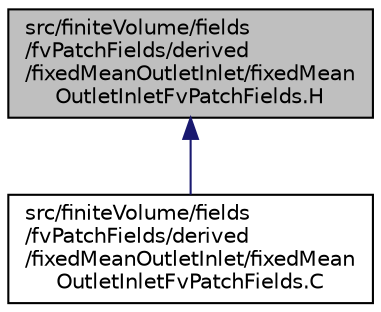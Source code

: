 digraph "src/finiteVolume/fields/fvPatchFields/derived/fixedMeanOutletInlet/fixedMeanOutletInletFvPatchFields.H"
{
  bgcolor="transparent";
  edge [fontname="Helvetica",fontsize="10",labelfontname="Helvetica",labelfontsize="10"];
  node [fontname="Helvetica",fontsize="10",shape=record];
  Node1 [label="src/finiteVolume/fields\l/fvPatchFields/derived\l/fixedMeanOutletInlet/fixedMean\lOutletInletFvPatchFields.H",height=0.2,width=0.4,color="black", fillcolor="grey75", style="filled" fontcolor="black"];
  Node1 -> Node2 [dir="back",color="midnightblue",fontsize="10",style="solid",fontname="Helvetica"];
  Node2 [label="src/finiteVolume/fields\l/fvPatchFields/derived\l/fixedMeanOutletInlet/fixedMean\lOutletInletFvPatchFields.C",height=0.2,width=0.4,color="black",URL="$fixedMeanOutletInletFvPatchFields_8C.html"];
}
